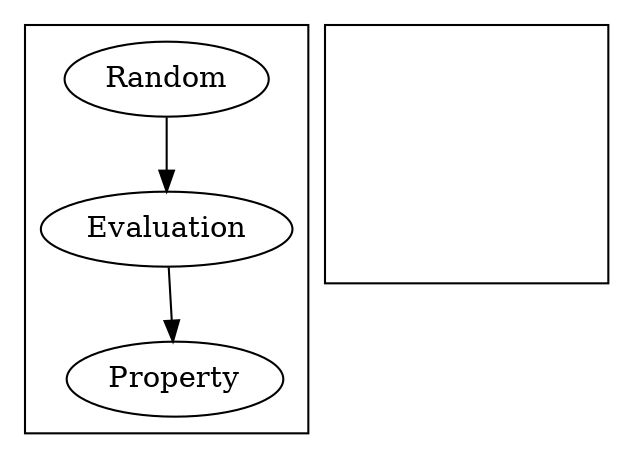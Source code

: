 digraph {

    subgraph cluster_0 {
        Input[label="Random"]
        Evaluation
        Analysis[label="Property"]
    }

    subgraph cluster_1 {
        Invis[style=invis]
        Evaluation2[label="Evaluation" style=invis]
    }

    Input -> Invis[constraint=false style=invis]
    Invis -> Evaluation2[style=invis]

    Input -> Evaluation
    Evaluation -> Analysis
    Evaluation -> Evaluation2[constraint=false style=invis]
    Evaluation2 -> Analysis[style=invis]
}
